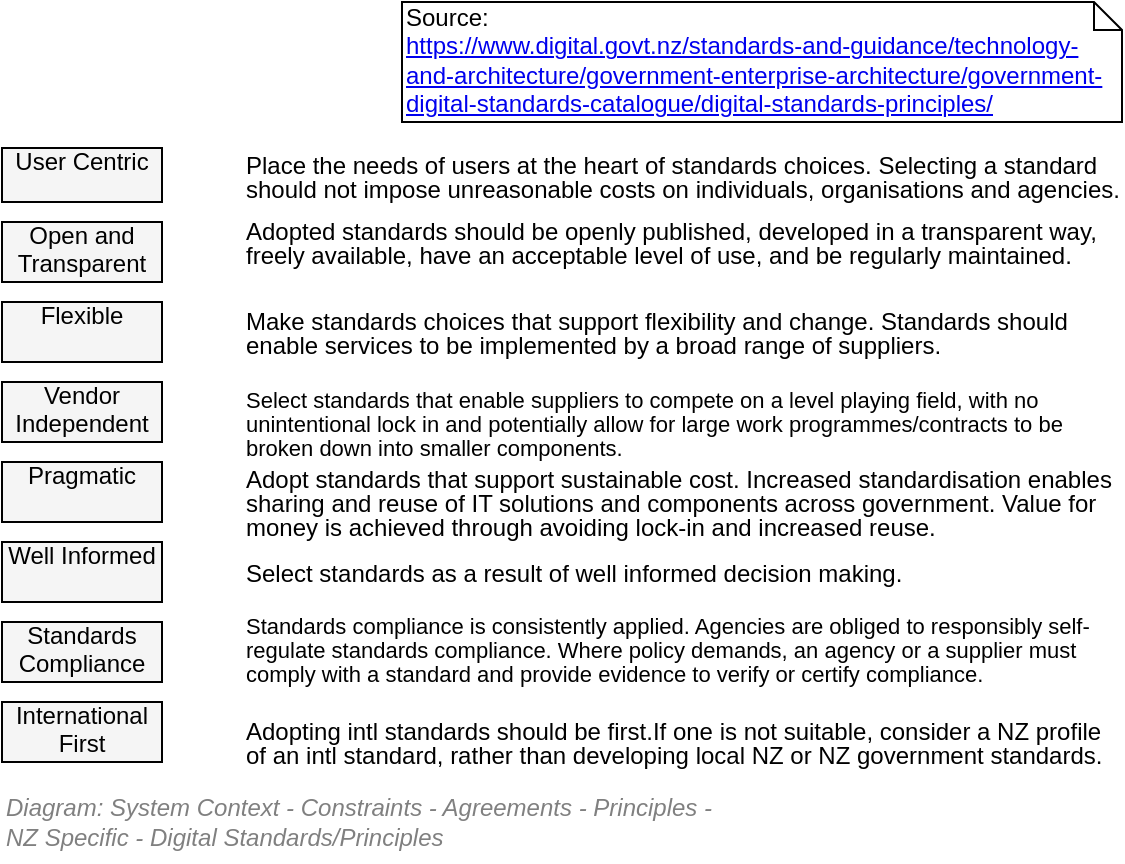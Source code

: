 <mxfile compressed="false" version="17.5.0" type="google">
  <diagram id="yNN_HRqVokFg5lgFGNlZ" name="System Context/Constraints/Agreements/Principles/Digital Standards">
    <mxGraphModel grid="1" page="1" gridSize="10" guides="1" tooltips="1" connect="1" arrows="1" fold="1" pageScale="1" pageWidth="827" pageHeight="1169" math="0" shadow="0">
      <root>
        <mxCell id="SS3VGFc2r9QsdcYSXJZ9-0" />
        <mxCell id="SS3VGFc2r9QsdcYSXJZ9-1" value="Diagram" style="" parent="SS3VGFc2r9QsdcYSXJZ9-0" />
        <mxCell id="uP6PbB_eLCcG2kmAAAx3-1" value="Flexible" style="rounded=0;whiteSpace=wrap;html=1;shadow=0;glass=0;comic=0;fontSize=12;align=center;recursiveResize=0;container=1;collapsible=0;overflow=fill;fillColor=#f5f5f5;strokeColor=#000000;fontColor=#000000;" vertex="1" parent="SS3VGFc2r9QsdcYSXJZ9-1">
          <mxGeometry x="120" y="330" width="80" height="30" as="geometry" />
        </mxCell>
        <mxCell id="uP6PbB_eLCcG2kmAAAx3-2" value="User Centric" style="rounded=0;whiteSpace=wrap;html=1;shadow=0;glass=0;comic=0;fontSize=12;align=center;recursiveResize=0;container=1;collapsible=0;overflow=fill;fillColor=#f5f5f5;strokeColor=#000000;fontColor=#000000;" vertex="1" parent="SS3VGFc2r9QsdcYSXJZ9-1">
          <mxGeometry x="120" y="253" width="80" height="27" as="geometry" />
        </mxCell>
        <mxCell id="uP6PbB_eLCcG2kmAAAx3-3" value="Open and Transparent" style="rounded=0;whiteSpace=wrap;html=1;shadow=0;glass=0;comic=0;fontSize=12;align=center;recursiveResize=0;container=1;collapsible=0;overflow=fill;fillColor=#f5f5f5;strokeColor=#000000;fontColor=#000000;" vertex="1" parent="SS3VGFc2r9QsdcYSXJZ9-1">
          <mxGeometry x="120" y="290" width="80" height="30" as="geometry" />
        </mxCell>
        <mxCell id="uP6PbB_eLCcG2kmAAAx3-4" value="Vendor Independent" style="rounded=0;whiteSpace=wrap;html=1;shadow=0;glass=0;comic=0;fontSize=12;align=center;recursiveResize=0;container=1;collapsible=0;overflow=fill;fillColor=#f5f5f5;strokeColor=#000000;fontColor=#000000;" vertex="1" parent="SS3VGFc2r9QsdcYSXJZ9-1">
          <mxGeometry x="120" y="370" width="80" height="30" as="geometry" />
        </mxCell>
        <mxCell id="uP6PbB_eLCcG2kmAAAx3-6" value="Pragmatic" style="rounded=0;whiteSpace=wrap;html=1;shadow=0;glass=0;comic=0;fontSize=12;align=center;recursiveResize=0;container=1;collapsible=0;overflow=fill;fillColor=#f5f5f5;strokeColor=#000000;fontColor=#000000;" vertex="1" parent="SS3VGFc2r9QsdcYSXJZ9-1">
          <mxGeometry x="120" y="410" width="80" height="30" as="geometry" />
        </mxCell>
        <mxCell id="uP6PbB_eLCcG2kmAAAx3-7" value="Well Informed" style="rounded=0;whiteSpace=wrap;html=1;shadow=0;glass=0;comic=0;fontSize=12;align=center;recursiveResize=0;container=1;collapsible=0;overflow=fill;fillColor=#f5f5f5;strokeColor=#000000;fontColor=#000000;" vertex="1" parent="SS3VGFc2r9QsdcYSXJZ9-1">
          <mxGeometry x="120" y="450" width="80" height="30" as="geometry" />
        </mxCell>
        <mxCell id="uP6PbB_eLCcG2kmAAAx3-8" value="Standards Compliance" style="rounded=0;whiteSpace=wrap;html=1;shadow=0;glass=0;comic=0;fontSize=12;align=center;recursiveResize=0;container=1;collapsible=0;overflow=fill;fillColor=#f5f5f5;strokeColor=#000000;fontColor=#000000;" vertex="1" parent="SS3VGFc2r9QsdcYSXJZ9-1">
          <mxGeometry x="120" y="490" width="80" height="30" as="geometry" />
        </mxCell>
        <mxCell id="uP6PbB_eLCcG2kmAAAx3-9" value="International First" style="rounded=0;whiteSpace=wrap;html=1;shadow=0;glass=0;comic=0;fontSize=12;align=center;recursiveResize=0;container=1;collapsible=0;overflow=fill;fillColor=#f5f5f5;strokeColor=#000000;fontColor=#000000;" vertex="1" parent="SS3VGFc2r9QsdcYSXJZ9-1">
          <mxGeometry x="120" y="530" width="80" height="30" as="geometry" />
        </mxCell>
        <mxCell id="uP6PbB_eLCcG2kmAAAx3-10" value="&lt;p style=&quot;line-height: 100%&quot;&gt;Place the needs of users at the heart of standards choices. Selecting a standard should not impose unreasonable costs on individuals, organisations and agencies.&lt;/p&gt;" style="text;html=1;strokeColor=none;fillColor=none;align=left;verticalAlign=middle;whiteSpace=wrap;rounded=0;fontFamily=Helvetica;fontSize=12;gradientColor=none;recursiveResize=0;" vertex="1" parent="SS3VGFc2r9QsdcYSXJZ9-1">
          <mxGeometry x="240" y="253" width="440" height="27" as="geometry" />
        </mxCell>
        <mxCell id="uP6PbB_eLCcG2kmAAAx3-11" value="&lt;p style=&quot;line-height: 100%&quot;&gt;Adopted standards should be openly published, developed in a transparent way, freely available, have an acceptable level of use, and be regularly maintained.&lt;/p&gt;" style="text;html=1;strokeColor=none;fillColor=none;align=left;verticalAlign=middle;whiteSpace=wrap;rounded=0;fontFamily=Helvetica;fontSize=12;gradientColor=none;" vertex="1" parent="SS3VGFc2r9QsdcYSXJZ9-1">
          <mxGeometry x="240" y="290" width="440" height="20" as="geometry" />
        </mxCell>
        <mxCell id="uP6PbB_eLCcG2kmAAAx3-12" value="&lt;p style=&quot;line-height: 100%&quot;&gt;Make standards choices that support flexibility and change. Standards should enable services to be implemented by a broad range of suppliers.&lt;/p&gt;" style="text;html=1;strokeColor=none;fillColor=none;align=left;verticalAlign=middle;whiteSpace=wrap;rounded=0;fontFamily=Helvetica;fontSize=12;gradientColor=none;" vertex="1" parent="SS3VGFc2r9QsdcYSXJZ9-1">
          <mxGeometry x="240" y="330" width="440" height="30" as="geometry" />
        </mxCell>
        <mxCell id="uP6PbB_eLCcG2kmAAAx3-13" value="&lt;p style=&quot;line-height: 100%&quot;&gt;&lt;font style=&quot;font-size: 11px&quot;&gt;Select standards that enable suppliers to compete on a level playing field, with no unintentional lock in and potentially allow for large work programmes/contracts to be broken down into smaller components.&lt;/font&gt;&lt;/p&gt;" style="text;html=1;strokeColor=none;fillColor=none;align=left;verticalAlign=middle;whiteSpace=wrap;rounded=0;fontFamily=Helvetica;fontSize=12;gradientColor=none;" vertex="1" parent="SS3VGFc2r9QsdcYSXJZ9-1">
          <mxGeometry x="240" y="370" width="440" height="40" as="geometry" />
        </mxCell>
        <mxCell id="uP6PbB_eLCcG2kmAAAx3-14" value="&lt;p style=&quot;line-height: 100%&quot;&gt;Adopt standards that support sustainable cost. Increased standardisation enables sharing and reuse of IT solutions and components across government. Value for money is achieved through avoiding lock-in and increased reuse.&lt;/p&gt;" style="text;html=1;strokeColor=none;fillColor=none;align=left;verticalAlign=middle;whiteSpace=wrap;rounded=0;fontFamily=Helvetica;fontSize=12;gradientColor=none;" vertex="1" parent="SS3VGFc2r9QsdcYSXJZ9-1">
          <mxGeometry x="240" y="410" width="440" height="40" as="geometry" />
        </mxCell>
        <mxCell id="uP6PbB_eLCcG2kmAAAx3-16" value="&lt;p style=&quot;line-height: 100%&quot;&gt;Select standards as a result of well informed decision making.&lt;/p&gt;" style="text;html=1;strokeColor=none;fillColor=none;align=left;verticalAlign=middle;whiteSpace=wrap;rounded=0;fontFamily=Helvetica;fontSize=12;gradientColor=none;" vertex="1" parent="SS3VGFc2r9QsdcYSXJZ9-1">
          <mxGeometry x="240" y="450" width="440" height="30" as="geometry" />
        </mxCell>
        <mxCell id="uP6PbB_eLCcG2kmAAAx3-17" value="&lt;p style=&quot;line-height: 100%&quot;&gt;&lt;font style=&quot;font-size: 11px&quot;&gt;Standards compliance is consistently applied. Agencies are obliged to responsibly self-regulate standards compliance. Where policy demands, an agency or a supplier must comply with a standard and provide evidence to verify or certify compliance.&lt;/font&gt;&lt;/p&gt;" style="text;html=1;strokeColor=none;fillColor=none;align=left;verticalAlign=middle;whiteSpace=wrap;rounded=0;fontFamily=Helvetica;fontSize=12;gradientColor=none;" vertex="1" parent="SS3VGFc2r9QsdcYSXJZ9-1">
          <mxGeometry x="240" y="485" width="440" height="35" as="geometry" />
        </mxCell>
        <mxCell id="uP6PbB_eLCcG2kmAAAx3-18" value="&lt;p style=&quot;line-height: 100%&quot;&gt;Adopting intl standards should be first.If one is not suitable, consider a NZ profile of an intl standard, rather than developing local NZ or NZ government standards.&lt;/p&gt;" style="text;html=1;strokeColor=none;fillColor=none;align=left;verticalAlign=middle;whiteSpace=wrap;rounded=0;fontFamily=Helvetica;fontSize=12;gradientColor=none;" vertex="1" parent="SS3VGFc2r9QsdcYSXJZ9-1">
          <mxGeometry x="240" y="530" width="440" height="40" as="geometry" />
        </mxCell>
        <mxCell id="2pSf7Q7Bh2teC6L5hrAS-0" value="Source:&lt;br&gt;&lt;a href=&quot;https://www.digital.govt.nz/standards-and-guidance/technology-and-architecture/government-enterprise-architecture/government-digital-standards-catalogue/digital-standards-principles/&quot;&gt;https://www.digital.govt.nz/standards-and-guidance/technology-and-architecture/government-enterprise-architecture/government-digital-standards-catalogue/digital-standards-principles/&lt;/a&gt;" style="shape=note;whiteSpace=wrap;html=1;size=14;verticalAlign=top;align=left;spacingTop=-6;" vertex="1" parent="SS3VGFc2r9QsdcYSXJZ9-1">
          <mxGeometry x="320" y="180" width="360" height="60" as="geometry" />
        </mxCell>
        <mxCell id="zwicZmFc_BBR-h58xZ7R-0" value="Title/Diagram" parent="SS3VGFc2r9QsdcYSXJZ9-0" />
        <mxCell id="zwicZmFc_BBR-h58xZ7R-4" value="&lt;font style=&quot;font-size: 12px&quot;&gt;&lt;span style=&quot;font-size: 12px&quot;&gt;Diagram: System Context -&amp;nbsp;&lt;/span&gt;Constraints - Agreements - Principles - &lt;br style=&quot;font-size: 12px&quot;&gt;NZ Specific -&amp;nbsp;Digital Standards&lt;/font&gt;/Principles" style="text;strokeColor=none;fillColor=none;html=1;fontSize=12;fontStyle=2;verticalAlign=middle;align=left;shadow=0;glass=0;comic=0;opacity=30;fontColor=#808080;" vertex="1" parent="zwicZmFc_BBR-h58xZ7R-0">
          <mxGeometry x="120" y="570" width="520" height="40" as="geometry" />
        </mxCell>
      </root>
    </mxGraphModel>
  </diagram>
</mxfile>
